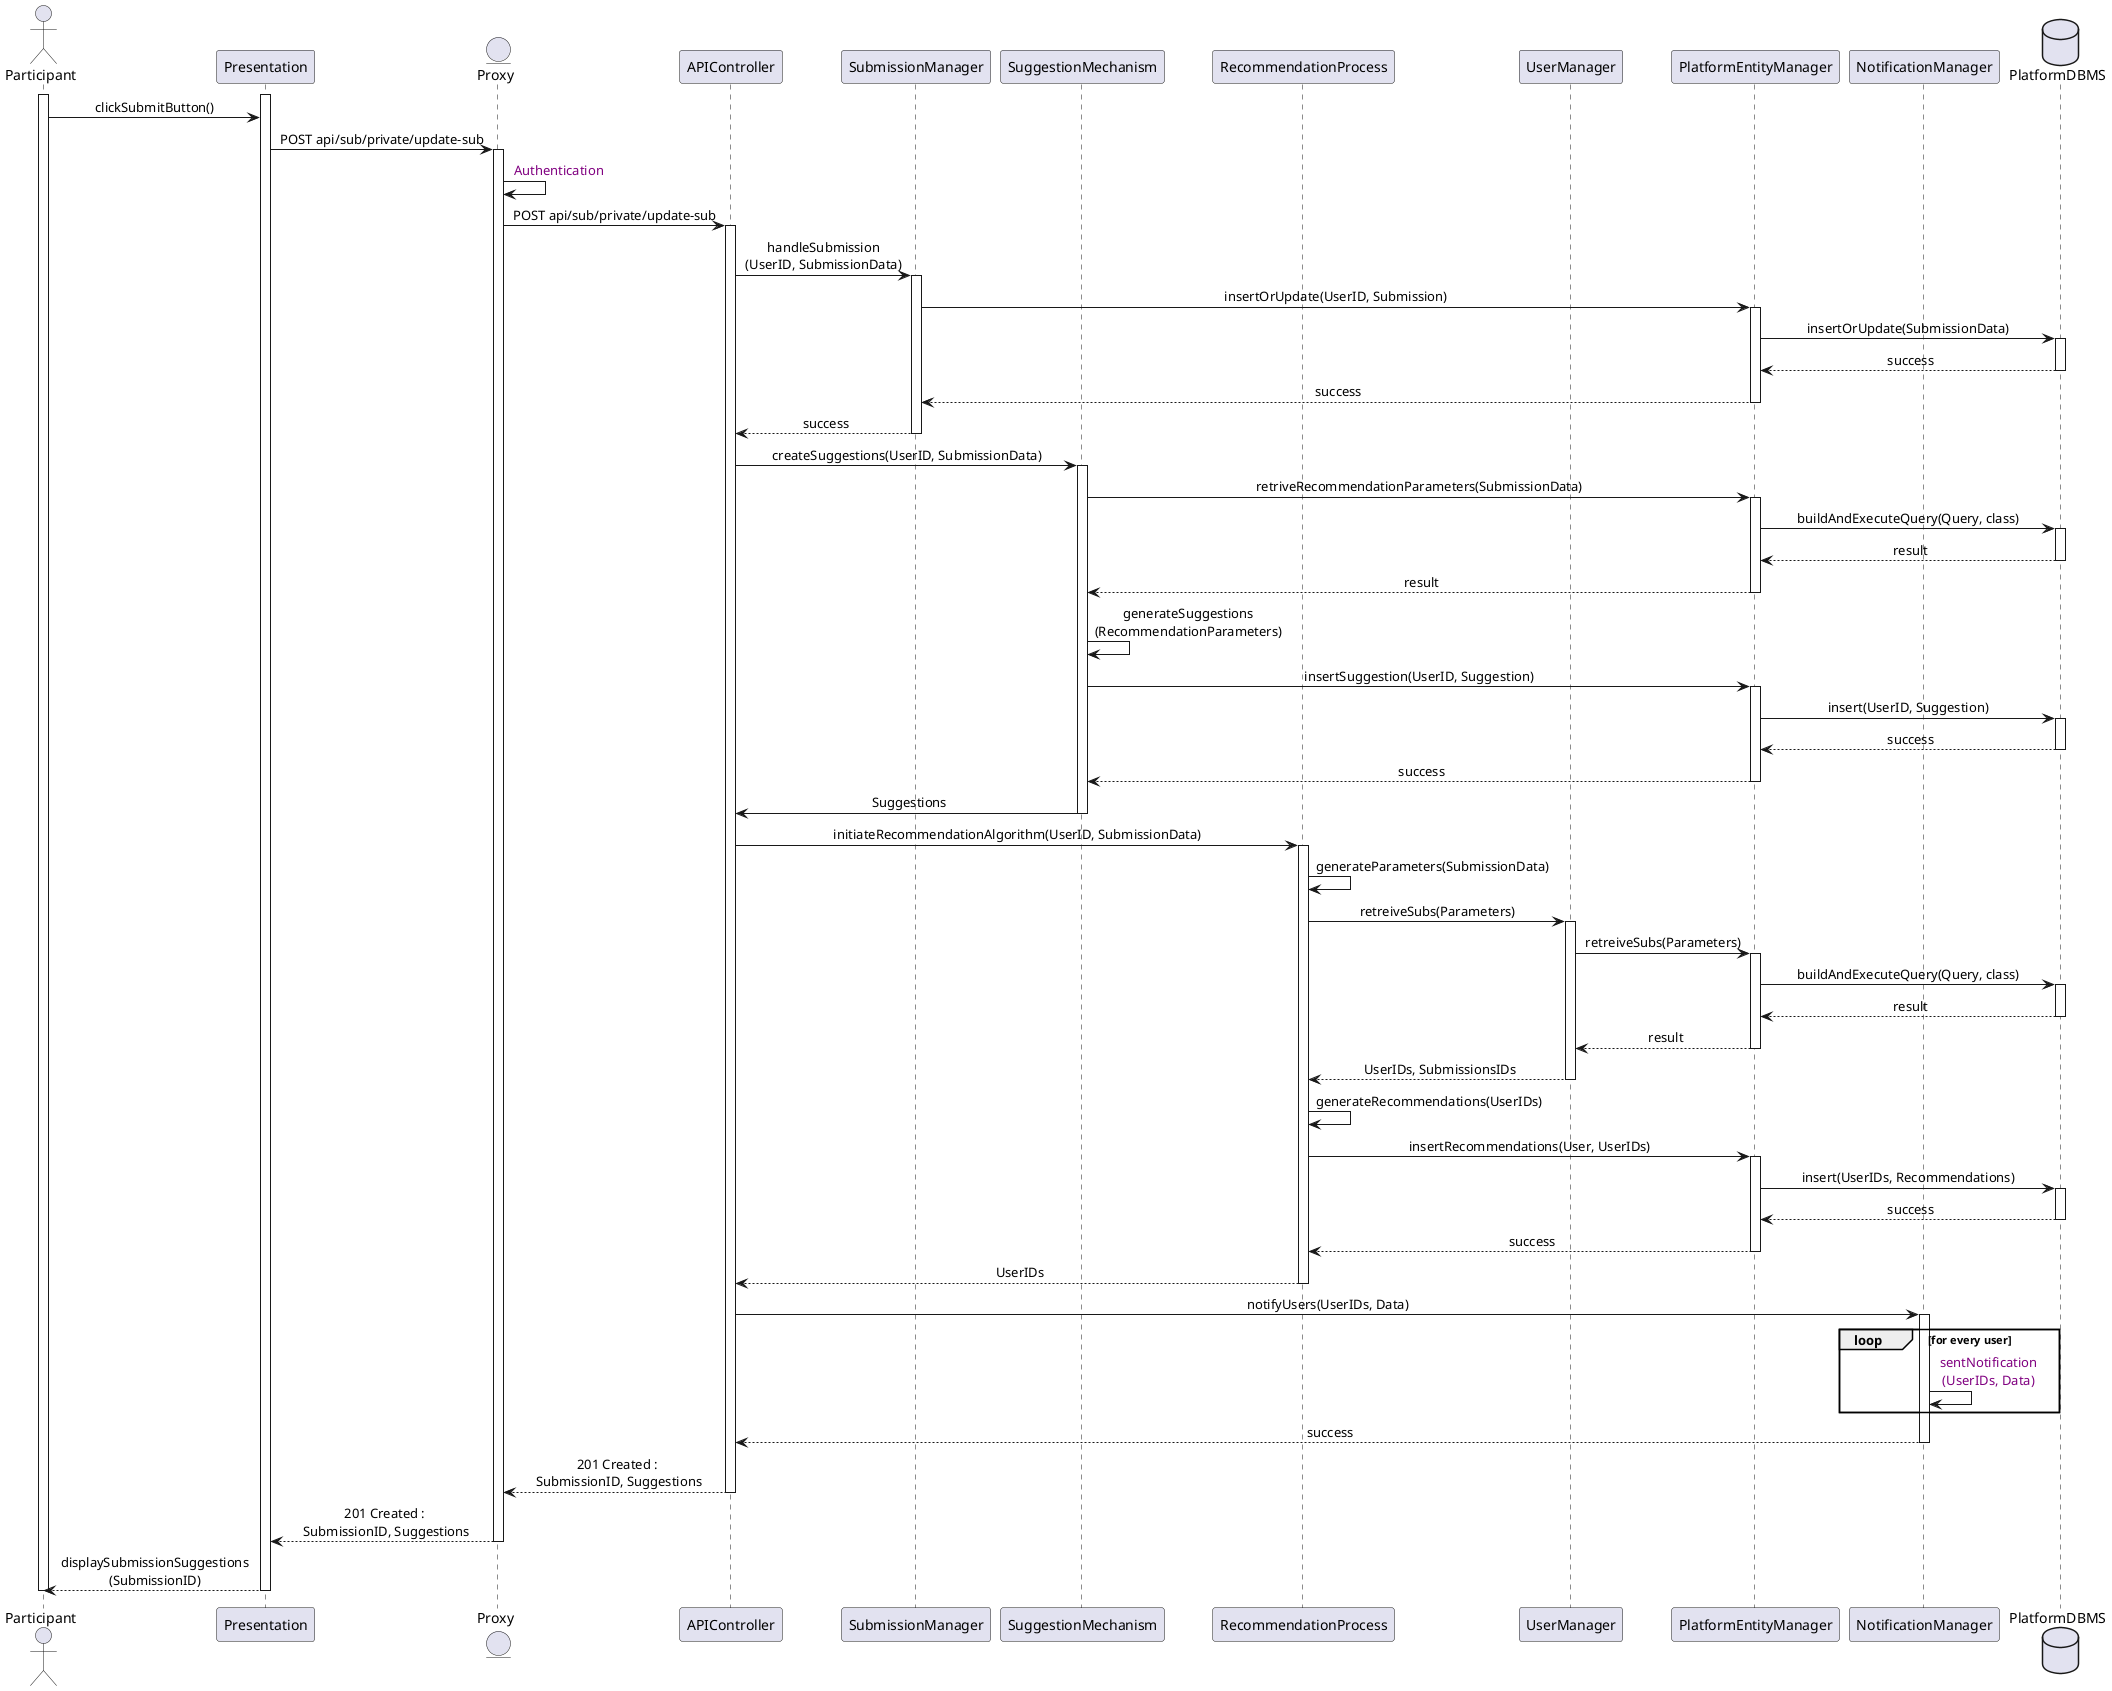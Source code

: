 @startuml ParticipantSubmission
skinparam sequenceMessageAlign center
actor       Participant
participant Presentation
entity      Proxy
participant APIController
participant SubmissionManager
participant SuggestionMechanism
participant RecommendationProcess
participant UserManager
participant PlatformEntityManager
participant NotificationManager
database    PlatformDBMS

activate Participant
activate Presentation
Participant -> Presentation : clickSubmitButton()
Presentation -> Proxy ++ : POST api/sub/private/update-sub
Proxy -> Proxy  : <color:purple> Authentication
Proxy -> APIController ++ : POST api/sub/private/update-sub
APIController -> SubmissionManager : handleSubmission\n(UserID, SubmissionData)
activate SubmissionManager
' SubmissionManager -> SubmissionManager : check(submission)
SubmissionManager -> PlatformEntityManager : insertOrUpdate(UserID, Submission)
activate PlatformEntityManager
PlatformEntityManager -> PlatformDBMS : insertOrUpdate(SubmissionData)
activate PlatformDBMS
PlatformDBMS --> PlatformEntityManager : success
deactivate PlatformDBMS
PlatformEntityManager --> SubmissionManager : success 
deactivate PlatformEntityManager
SubmissionManager --> APIController : success
deactivate SubmissionManager
APIController -> SuggestionMechanism ++ : createSuggestions(UserID, SubmissionData)
SuggestionMechanism -> PlatformEntityManager ++ : retriveRecommendationParameters(SubmissionData)
PlatformEntityManager -> PlatformDBMS ++ : buildAndExecuteQuery(Query, class)
PlatformDBMS --> PlatformEntityManager -- : result
PlatformEntityManager --> SuggestionMechanism -- : result
SuggestionMechanism -> SuggestionMechanism : generateSuggestions\n(RecommendationParameters)
SuggestionMechanism -> PlatformEntityManager ++ : insertSuggestion(UserID, Suggestion)
PlatformEntityManager -> PlatformDBMS ++ : insert(UserID, Suggestion)
PlatformDBMS --> PlatformEntityManager -- : success
PlatformEntityManager -->  SuggestionMechanism -- : success
SuggestionMechanism -> APIController -- : Suggestions
APIController -> RecommendationProcess ++ : initiateRecommendationAlgorithm(UserID, SubmissionData)
RecommendationProcess -> RecommendationProcess : generateParameters(SubmissionData)
RecommendationProcess -> UserManager ++ : retreiveSubs(Parameters)
UserManager -> PlatformEntityManager ++ : retreiveSubs(Parameters)
PlatformEntityManager -> PlatformDBMS ++ : buildAndExecuteQuery(Query, class)
PlatformDBMS --> PlatformEntityManager -- : result
PlatformEntityManager --> UserManager -- : result
UserManager --> RecommendationProcess -- : UserIDs, SubmissionsIDs
RecommendationProcess -> RecommendationProcess : generateRecommendations(UserIDs)
RecommendationProcess -> PlatformEntityManager ++ : insertRecommendations(User, UserIDs)
PlatformEntityManager -> PlatformDBMS ++ : insert(UserIDs, Recommendations)
PlatformDBMS --> PlatformEntityManager -- : success
PlatformEntityManager -->  RecommendationProcess -- : success
RecommendationProcess --> APIController -- : UserIDs
APIController -> NotificationManager ++ : notifyUsers(UserIDs, Data)
loop for every user
    NotificationManager -> NotificationManager : <color:purple> sentNotification\n <color:purple>(UserIDs, Data)
end
NotificationManager --> APIController -- : success
APIController --> Proxy : 201 Created :\n SubmissionID, Suggestions
deactivate APIController
Proxy --> Presentation : 201 Created :\n SubmissionID, Suggestions
deactivate Proxy
Presentation --> Participant : displaySubmissionSuggestions\n(SubmissionID)
deactivate Presentation
deactivate Participant
@enduml

